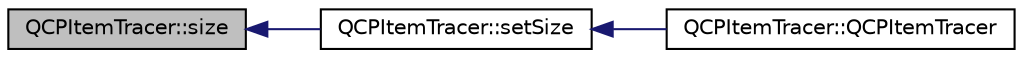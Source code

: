 digraph "QCPItemTracer::size"
{
  edge [fontname="Helvetica",fontsize="10",labelfontname="Helvetica",labelfontsize="10"];
  node [fontname="Helvetica",fontsize="10",shape=record];
  rankdir="LR";
  Node129 [label="QCPItemTracer::size",height=0.2,width=0.4,color="black", fillcolor="grey75", style="filled", fontcolor="black"];
  Node129 -> Node130 [dir="back",color="midnightblue",fontsize="10",style="solid",fontname="Helvetica"];
  Node130 [label="QCPItemTracer::setSize",height=0.2,width=0.4,color="black", fillcolor="white", style="filled",URL="$class_q_c_p_item_tracer.html#ae47fe0617f5fef5fdb766999569be10a"];
  Node130 -> Node131 [dir="back",color="midnightblue",fontsize="10",style="solid",fontname="Helvetica"];
  Node131 [label="QCPItemTracer::QCPItemTracer",height=0.2,width=0.4,color="black", fillcolor="white", style="filled",URL="$class_q_c_p_item_tracer.html#adc5ca846eeac323db4aa1fc4081e36be"];
}
